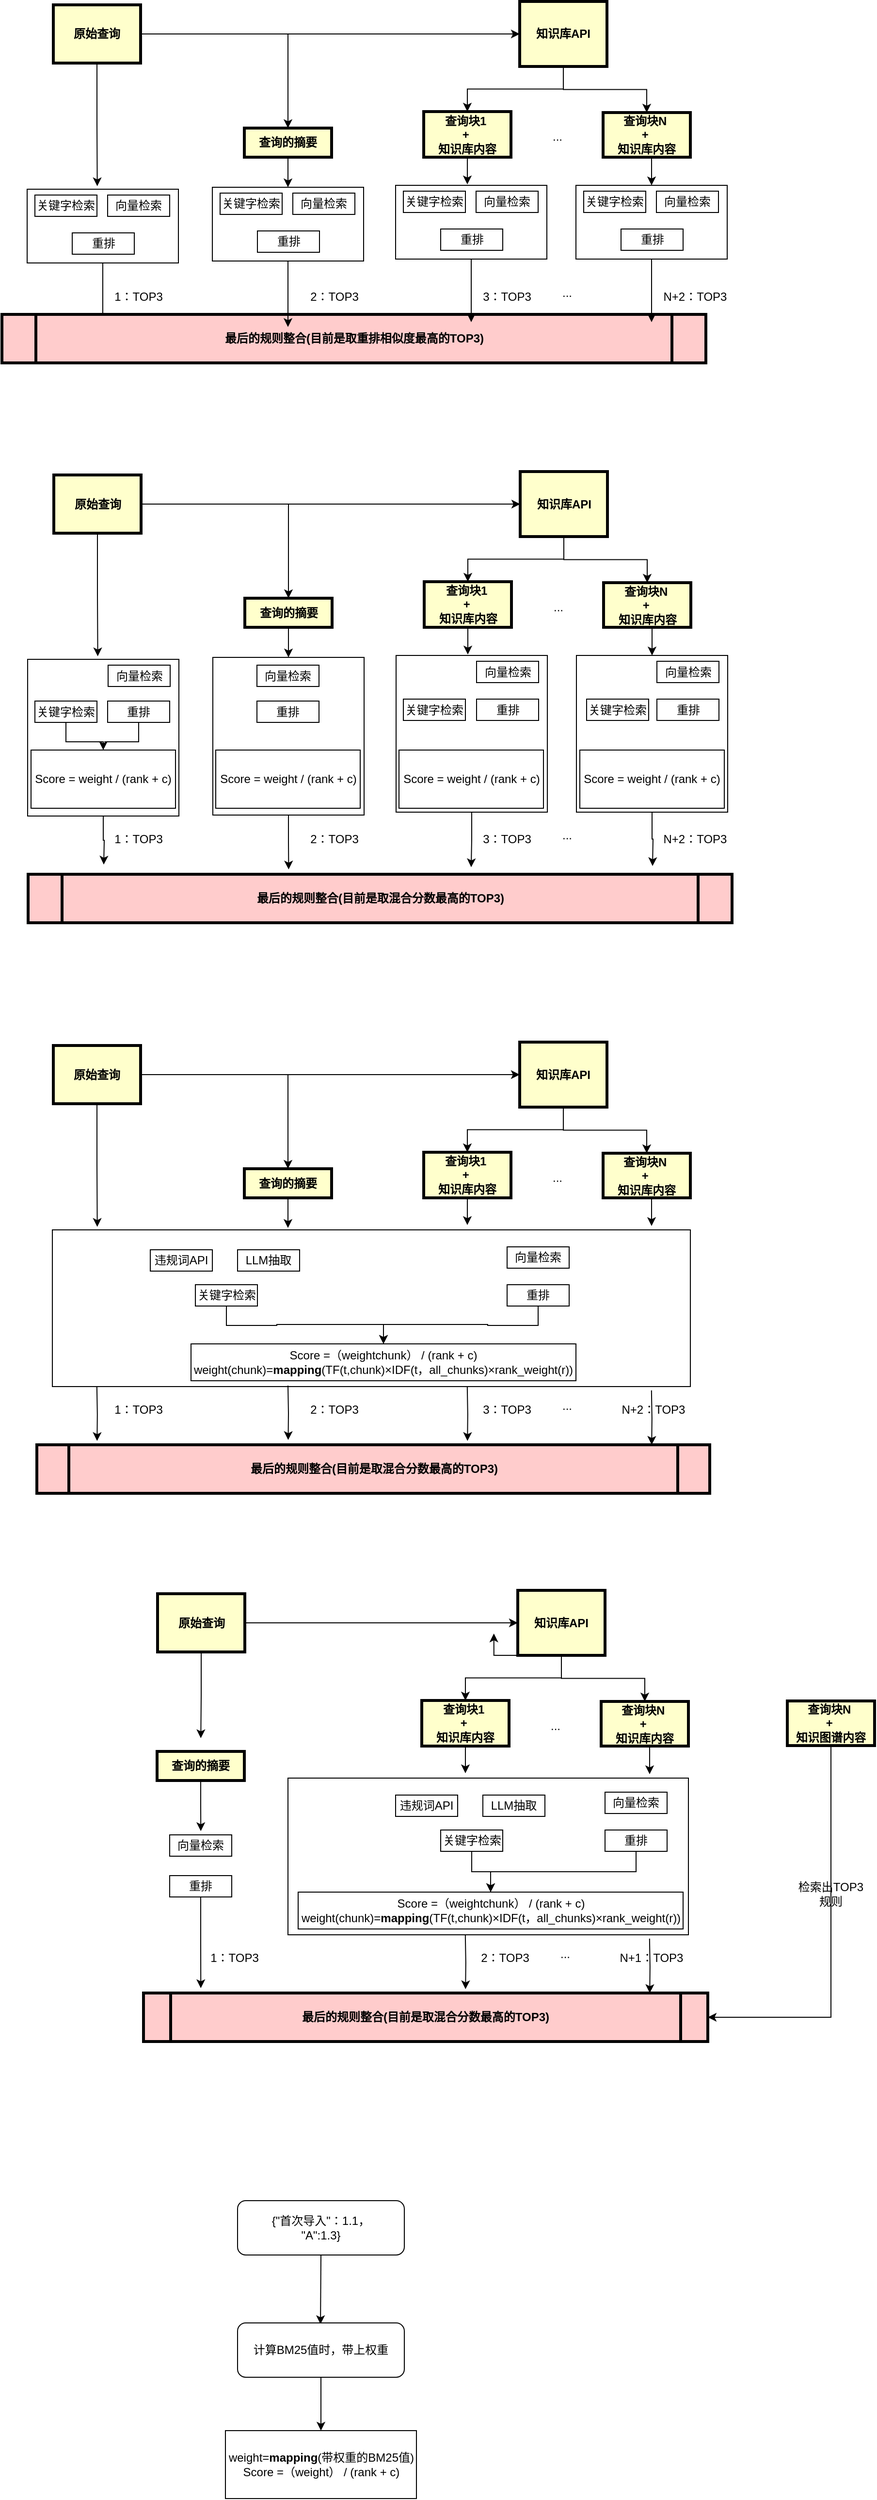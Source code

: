<mxfile version="26.0.4">
  <diagram name="Page-1" id="c7558073-3199-34d8-9f00-42111426c3f3">
    <mxGraphModel dx="732" dy="944" grid="0" gridSize="10" guides="1" tooltips="1" connect="1" arrows="1" fold="1" page="0" pageScale="1" pageWidth="826" pageHeight="1169" background="none" math="0" shadow="0">
      <root>
        <mxCell id="0" />
        <mxCell id="1" parent="0" />
        <mxCell id="18Gt26L3QcKM89W_5jB1-135" style="edgeStyle=orthogonalEdgeStyle;rounded=0;orthogonalLoop=1;jettySize=auto;html=1;exitX=0.5;exitY=1;exitDx=0;exitDy=0;" parent="1" source="18Gt26L3QcKM89W_5jB1-101" edge="1">
          <mxGeometry relative="1" as="geometry">
            <mxPoint x="267" y="382" as="targetPoint" />
          </mxGeometry>
        </mxCell>
        <mxCell id="18Gt26L3QcKM89W_5jB1-101" value="" style="rounded=0;whiteSpace=wrap;html=1;" parent="1" vertex="1">
          <mxGeometry x="189" y="244" width="156" height="76" as="geometry" />
        </mxCell>
        <mxCell id="18Gt26L3QcKM89W_5jB1-107" style="edgeStyle=orthogonalEdgeStyle;rounded=0;orthogonalLoop=1;jettySize=auto;html=1;exitX=1;exitY=0.5;exitDx=0;exitDy=0;entryX=0.5;entryY=0;entryDx=0;entryDy=0;" parent="1" source="3" target="18Gt26L3QcKM89W_5jB1-102" edge="1">
          <mxGeometry relative="1" as="geometry" />
        </mxCell>
        <mxCell id="18Gt26L3QcKM89W_5jB1-108" style="edgeStyle=orthogonalEdgeStyle;rounded=0;orthogonalLoop=1;jettySize=auto;html=1;exitX=0.5;exitY=1;exitDx=0;exitDy=0;" parent="1" source="3" edge="1">
          <mxGeometry relative="1" as="geometry">
            <mxPoint x="261.31" y="240.897" as="targetPoint" />
          </mxGeometry>
        </mxCell>
        <mxCell id="18Gt26L3QcKM89W_5jB1-118" value="" style="edgeStyle=orthogonalEdgeStyle;rounded=0;orthogonalLoop=1;jettySize=auto;html=1;" parent="1" source="3" target="18Gt26L3QcKM89W_5jB1-117" edge="1">
          <mxGeometry relative="1" as="geometry" />
        </mxCell>
        <mxCell id="3" value="原始查询" style="whiteSpace=wrap;align=center;verticalAlign=middle;fontStyle=1;strokeWidth=3;fillColor=#FFFFCC" parent="1" vertex="1">
          <mxGeometry x="216" y="54" width="90" height="60" as="geometry" />
        </mxCell>
        <mxCell id="5" value="最后的规则整合(目前是取重排相似度最高的TOP3)" style="shape=process;whiteSpace=wrap;align=center;verticalAlign=middle;size=0.048;fontStyle=1;strokeWidth=3;fillColor=#FFCCCC" parent="1" vertex="1">
          <mxGeometry x="163" y="373" width="726" height="50" as="geometry" />
        </mxCell>
        <mxCell id="18Gt26L3QcKM89W_5jB1-98" value="关键字检索" style="rounded=0;whiteSpace=wrap;html=1;" parent="1" vertex="1">
          <mxGeometry x="197" y="250" width="64" height="22" as="geometry" />
        </mxCell>
        <mxCell id="18Gt26L3QcKM89W_5jB1-99" value="向量检索" style="rounded=0;whiteSpace=wrap;html=1;" parent="1" vertex="1">
          <mxGeometry x="272" y="250" width="64" height="22" as="geometry" />
        </mxCell>
        <mxCell id="18Gt26L3QcKM89W_5jB1-100" value="重排" style="rounded=0;whiteSpace=wrap;html=1;" parent="1" vertex="1">
          <mxGeometry x="235.5" y="289" width="64" height="22" as="geometry" />
        </mxCell>
        <mxCell id="18Gt26L3QcKM89W_5jB1-109" style="edgeStyle=orthogonalEdgeStyle;rounded=0;orthogonalLoop=1;jettySize=auto;html=1;exitX=0.5;exitY=1;exitDx=0;exitDy=0;entryX=0.5;entryY=0;entryDx=0;entryDy=0;" parent="1" source="18Gt26L3QcKM89W_5jB1-102" target="18Gt26L3QcKM89W_5jB1-103" edge="1">
          <mxGeometry relative="1" as="geometry" />
        </mxCell>
        <mxCell id="18Gt26L3QcKM89W_5jB1-102" value="查询的摘要" style="whiteSpace=wrap;align=center;verticalAlign=middle;fontStyle=1;strokeWidth=3;fillColor=#FFFFCC" parent="1" vertex="1">
          <mxGeometry x="413" y="181" width="90" height="30" as="geometry" />
        </mxCell>
        <mxCell id="18Gt26L3QcKM89W_5jB1-124" style="edgeStyle=orthogonalEdgeStyle;rounded=0;orthogonalLoop=1;jettySize=auto;html=1;exitX=0.5;exitY=1;exitDx=0;exitDy=0;" parent="1" source="18Gt26L3QcKM89W_5jB1-103" edge="1">
          <mxGeometry relative="1" as="geometry">
            <mxPoint x="458" y="386" as="targetPoint" />
          </mxGeometry>
        </mxCell>
        <mxCell id="18Gt26L3QcKM89W_5jB1-103" value="" style="rounded=0;whiteSpace=wrap;html=1;" parent="1" vertex="1">
          <mxGeometry x="380" y="242" width="156" height="76" as="geometry" />
        </mxCell>
        <mxCell id="18Gt26L3QcKM89W_5jB1-104" value="关键字检索" style="rounded=0;whiteSpace=wrap;html=1;" parent="1" vertex="1">
          <mxGeometry x="388" y="248" width="64" height="22" as="geometry" />
        </mxCell>
        <mxCell id="18Gt26L3QcKM89W_5jB1-105" value="向量检索" style="rounded=0;whiteSpace=wrap;html=1;" parent="1" vertex="1">
          <mxGeometry x="463" y="248" width="64" height="22" as="geometry" />
        </mxCell>
        <mxCell id="18Gt26L3QcKM89W_5jB1-106" value="重排" style="rounded=0;whiteSpace=wrap;html=1;" parent="1" vertex="1">
          <mxGeometry x="426.5" y="287" width="64" height="22" as="geometry" />
        </mxCell>
        <mxCell id="18Gt26L3QcKM89W_5jB1-130" style="edgeStyle=orthogonalEdgeStyle;rounded=0;orthogonalLoop=1;jettySize=auto;html=1;exitX=0.5;exitY=1;exitDx=0;exitDy=0;" parent="1" source="18Gt26L3QcKM89W_5jB1-110" edge="1">
          <mxGeometry relative="1" as="geometry">
            <mxPoint x="647" y="381" as="targetPoint" />
          </mxGeometry>
        </mxCell>
        <mxCell id="18Gt26L3QcKM89W_5jB1-110" value="" style="rounded=0;whiteSpace=wrap;html=1;" parent="1" vertex="1">
          <mxGeometry x="569" y="240" width="156" height="76" as="geometry" />
        </mxCell>
        <mxCell id="18Gt26L3QcKM89W_5jB1-111" value="关键字检索" style="rounded=0;whiteSpace=wrap;html=1;" parent="1" vertex="1">
          <mxGeometry x="577" y="246" width="64" height="22" as="geometry" />
        </mxCell>
        <mxCell id="18Gt26L3QcKM89W_5jB1-112" value="向量检索" style="rounded=0;whiteSpace=wrap;html=1;" parent="1" vertex="1">
          <mxGeometry x="652" y="246" width="64" height="22" as="geometry" />
        </mxCell>
        <mxCell id="18Gt26L3QcKM89W_5jB1-113" value="重排" style="rounded=0;whiteSpace=wrap;html=1;" parent="1" vertex="1">
          <mxGeometry x="615.5" y="285" width="64" height="22" as="geometry" />
        </mxCell>
        <mxCell id="18Gt26L3QcKM89W_5jB1-121" style="edgeStyle=orthogonalEdgeStyle;rounded=0;orthogonalLoop=1;jettySize=auto;html=1;exitX=0.5;exitY=1;exitDx=0;exitDy=0;" parent="1" source="18Gt26L3QcKM89W_5jB1-114" edge="1">
          <mxGeometry relative="1" as="geometry">
            <mxPoint x="643" y="239" as="targetPoint" />
          </mxGeometry>
        </mxCell>
        <mxCell id="18Gt26L3QcKM89W_5jB1-114" value="查询块1 &#xa;+ &#xa;知识库内容" style="whiteSpace=wrap;align=center;verticalAlign=middle;fontStyle=1;strokeWidth=3;fillColor=#FFFFCC" parent="1" vertex="1">
          <mxGeometry x="598" y="164" width="90" height="47" as="geometry" />
        </mxCell>
        <mxCell id="18Gt26L3QcKM89W_5jB1-146" style="edgeStyle=orthogonalEdgeStyle;rounded=0;orthogonalLoop=1;jettySize=auto;html=1;exitX=0.5;exitY=1;exitDx=0;exitDy=0;entryX=0.5;entryY=0;entryDx=0;entryDy=0;" parent="1" source="18Gt26L3QcKM89W_5jB1-115" target="18Gt26L3QcKM89W_5jB1-131" edge="1">
          <mxGeometry relative="1" as="geometry" />
        </mxCell>
        <mxCell id="18Gt26L3QcKM89W_5jB1-115" value="查询块N &#xa;+ &#xa;知识库内容" style="whiteSpace=wrap;align=center;verticalAlign=middle;fontStyle=1;strokeWidth=3;fillColor=#FFFFCC" parent="1" vertex="1">
          <mxGeometry x="783" y="165" width="90" height="46" as="geometry" />
        </mxCell>
        <mxCell id="18Gt26L3QcKM89W_5jB1-119" style="edgeStyle=orthogonalEdgeStyle;rounded=0;orthogonalLoop=1;jettySize=auto;html=1;exitX=0.5;exitY=1;exitDx=0;exitDy=0;entryX=0.5;entryY=0;entryDx=0;entryDy=0;" parent="1" source="18Gt26L3QcKM89W_5jB1-117" target="18Gt26L3QcKM89W_5jB1-114" edge="1">
          <mxGeometry relative="1" as="geometry" />
        </mxCell>
        <mxCell id="18Gt26L3QcKM89W_5jB1-120" style="edgeStyle=orthogonalEdgeStyle;rounded=0;orthogonalLoop=1;jettySize=auto;html=1;exitX=0.5;exitY=1;exitDx=0;exitDy=0;entryX=0.5;entryY=0;entryDx=0;entryDy=0;" parent="1" source="18Gt26L3QcKM89W_5jB1-117" target="18Gt26L3QcKM89W_5jB1-115" edge="1">
          <mxGeometry relative="1" as="geometry" />
        </mxCell>
        <mxCell id="18Gt26L3QcKM89W_5jB1-117" value="知识库API" style="whiteSpace=wrap;align=center;verticalAlign=middle;fontStyle=1;strokeWidth=3;fillColor=#FFFFCC" parent="1" vertex="1">
          <mxGeometry x="697" y="50.5" width="90" height="67" as="geometry" />
        </mxCell>
        <mxCell id="18Gt26L3QcKM89W_5jB1-127" value="1：TOP3" style="text;html=1;align=center;verticalAlign=middle;whiteSpace=wrap;rounded=0;" parent="1" vertex="1">
          <mxGeometry x="274" y="340" width="60" height="30" as="geometry" />
        </mxCell>
        <mxCell id="18Gt26L3QcKM89W_5jB1-128" value="2：TOP3" style="text;html=1;align=center;verticalAlign=middle;whiteSpace=wrap;rounded=0;" parent="1" vertex="1">
          <mxGeometry x="476" y="340" width="60" height="30" as="geometry" />
        </mxCell>
        <mxCell id="18Gt26L3QcKM89W_5jB1-129" value="3：TOP3" style="text;html=1;align=center;verticalAlign=middle;whiteSpace=wrap;rounded=0;" parent="1" vertex="1">
          <mxGeometry x="654" y="340" width="60" height="30" as="geometry" />
        </mxCell>
        <mxCell id="18Gt26L3QcKM89W_5jB1-141" style="edgeStyle=orthogonalEdgeStyle;rounded=0;orthogonalLoop=1;jettySize=auto;html=1;exitX=0.5;exitY=1;exitDx=0;exitDy=0;" parent="1" source="18Gt26L3QcKM89W_5jB1-131" edge="1">
          <mxGeometry relative="1" as="geometry">
            <mxPoint x="833" y="381" as="targetPoint" />
          </mxGeometry>
        </mxCell>
        <mxCell id="18Gt26L3QcKM89W_5jB1-131" value="" style="rounded=0;whiteSpace=wrap;html=1;" parent="1" vertex="1">
          <mxGeometry x="755" y="240" width="156" height="76" as="geometry" />
        </mxCell>
        <mxCell id="18Gt26L3QcKM89W_5jB1-132" value="关键字检索" style="rounded=0;whiteSpace=wrap;html=1;" parent="1" vertex="1">
          <mxGeometry x="763" y="246" width="64" height="22" as="geometry" />
        </mxCell>
        <mxCell id="18Gt26L3QcKM89W_5jB1-133" value="向量检索" style="rounded=0;whiteSpace=wrap;html=1;" parent="1" vertex="1">
          <mxGeometry x="838" y="246" width="64" height="22" as="geometry" />
        </mxCell>
        <mxCell id="18Gt26L3QcKM89W_5jB1-134" value="重排" style="rounded=0;whiteSpace=wrap;html=1;" parent="1" vertex="1">
          <mxGeometry x="801.5" y="285" width="64" height="22" as="geometry" />
        </mxCell>
        <mxCell id="18Gt26L3QcKM89W_5jB1-140" value="..." style="text;html=1;align=center;verticalAlign=middle;whiteSpace=wrap;rounded=0;" parent="1" vertex="1">
          <mxGeometry x="706" y="175" width="60" height="30" as="geometry" />
        </mxCell>
        <mxCell id="18Gt26L3QcKM89W_5jB1-142" value="N+2：TOP3" style="text;html=1;align=center;verticalAlign=middle;whiteSpace=wrap;rounded=0;" parent="1" vertex="1">
          <mxGeometry x="840" y="340" width="76" height="30" as="geometry" />
        </mxCell>
        <mxCell id="18Gt26L3QcKM89W_5jB1-144" value="..." style="text;html=1;align=center;verticalAlign=middle;whiteSpace=wrap;rounded=0;" parent="1" vertex="1">
          <mxGeometry x="716" y="336" width="60" height="30" as="geometry" />
        </mxCell>
        <mxCell id="18Gt26L3QcKM89W_5jB1-147" style="edgeStyle=orthogonalEdgeStyle;rounded=0;orthogonalLoop=1;jettySize=auto;html=1;exitX=0.5;exitY=1;exitDx=0;exitDy=0;" parent="1" source="18Gt26L3QcKM89W_5jB1-148" edge="1">
          <mxGeometry relative="1" as="geometry">
            <mxPoint x="268" y="940" as="targetPoint" />
          </mxGeometry>
        </mxCell>
        <mxCell id="18Gt26L3QcKM89W_5jB1-148" value="" style="rounded=0;whiteSpace=wrap;html=1;" parent="1" vertex="1">
          <mxGeometry x="189.5" y="728.5" width="156" height="161.5" as="geometry" />
        </mxCell>
        <mxCell id="18Gt26L3QcKM89W_5jB1-149" style="edgeStyle=orthogonalEdgeStyle;rounded=0;orthogonalLoop=1;jettySize=auto;html=1;exitX=1;exitY=0.5;exitDx=0;exitDy=0;entryX=0.5;entryY=0;entryDx=0;entryDy=0;" parent="1" source="18Gt26L3QcKM89W_5jB1-152" target="18Gt26L3QcKM89W_5jB1-158" edge="1">
          <mxGeometry relative="1" as="geometry" />
        </mxCell>
        <mxCell id="18Gt26L3QcKM89W_5jB1-150" style="edgeStyle=orthogonalEdgeStyle;rounded=0;orthogonalLoop=1;jettySize=auto;html=1;exitX=0.5;exitY=1;exitDx=0;exitDy=0;" parent="1" source="18Gt26L3QcKM89W_5jB1-152" edge="1">
          <mxGeometry relative="1" as="geometry">
            <mxPoint x="261.81" y="725.397" as="targetPoint" />
          </mxGeometry>
        </mxCell>
        <mxCell id="18Gt26L3QcKM89W_5jB1-151" value="" style="edgeStyle=orthogonalEdgeStyle;rounded=0;orthogonalLoop=1;jettySize=auto;html=1;" parent="1" source="18Gt26L3QcKM89W_5jB1-152" target="18Gt26L3QcKM89W_5jB1-175" edge="1">
          <mxGeometry relative="1" as="geometry" />
        </mxCell>
        <mxCell id="18Gt26L3QcKM89W_5jB1-152" value="原始查询" style="whiteSpace=wrap;align=center;verticalAlign=middle;fontStyle=1;strokeWidth=3;fillColor=#FFFFCC" parent="1" vertex="1">
          <mxGeometry x="216.5" y="538.5" width="90" height="60" as="geometry" />
        </mxCell>
        <mxCell id="18Gt26L3QcKM89W_5jB1-153" value="最后的规则整合(目前是取混合分数最高的TOP3)" style="shape=process;whiteSpace=wrap;align=center;verticalAlign=middle;size=0.048;fontStyle=1;strokeWidth=3;fillColor=#FFCCCC" parent="1" vertex="1">
          <mxGeometry x="190" y="950" width="726" height="50" as="geometry" />
        </mxCell>
        <mxCell id="18Gt26L3QcKM89W_5jB1-195" style="edgeStyle=orthogonalEdgeStyle;rounded=0;orthogonalLoop=1;jettySize=auto;html=1;exitX=0.5;exitY=1;exitDx=0;exitDy=0;entryX=0.5;entryY=0;entryDx=0;entryDy=0;" parent="1" source="18Gt26L3QcKM89W_5jB1-154" target="18Gt26L3QcKM89W_5jB1-188" edge="1">
          <mxGeometry relative="1" as="geometry" />
        </mxCell>
        <mxCell id="18Gt26L3QcKM89W_5jB1-154" value="关键字检索" style="rounded=0;whiteSpace=wrap;html=1;" parent="1" vertex="1">
          <mxGeometry x="197" y="771.5" width="64" height="22" as="geometry" />
        </mxCell>
        <mxCell id="18Gt26L3QcKM89W_5jB1-155" value="向量检索" style="rounded=0;whiteSpace=wrap;html=1;" parent="1" vertex="1">
          <mxGeometry x="272.5" y="734.5" width="64" height="22" as="geometry" />
        </mxCell>
        <mxCell id="18Gt26L3QcKM89W_5jB1-196" style="edgeStyle=orthogonalEdgeStyle;rounded=0;orthogonalLoop=1;jettySize=auto;html=1;exitX=0.5;exitY=1;exitDx=0;exitDy=0;endArrow=none;endFill=0;" parent="1" source="18Gt26L3QcKM89W_5jB1-156" edge="1">
          <mxGeometry relative="1" as="geometry">
            <mxPoint x="268.118" y="813.294" as="targetPoint" />
          </mxGeometry>
        </mxCell>
        <mxCell id="18Gt26L3QcKM89W_5jB1-156" value="重排" style="rounded=0;whiteSpace=wrap;html=1;" parent="1" vertex="1">
          <mxGeometry x="272" y="771.5" width="64" height="22" as="geometry" />
        </mxCell>
        <mxCell id="18Gt26L3QcKM89W_5jB1-157" style="edgeStyle=orthogonalEdgeStyle;rounded=0;orthogonalLoop=1;jettySize=auto;html=1;exitX=0.5;exitY=1;exitDx=0;exitDy=0;entryX=0.5;entryY=0;entryDx=0;entryDy=0;" parent="1" source="18Gt26L3QcKM89W_5jB1-158" target="18Gt26L3QcKM89W_5jB1-160" edge="1">
          <mxGeometry relative="1" as="geometry" />
        </mxCell>
        <mxCell id="18Gt26L3QcKM89W_5jB1-158" value="查询的摘要" style="whiteSpace=wrap;align=center;verticalAlign=middle;fontStyle=1;strokeWidth=3;fillColor=#FFFFCC" parent="1" vertex="1">
          <mxGeometry x="413.5" y="665.5" width="90" height="30" as="geometry" />
        </mxCell>
        <mxCell id="18Gt26L3QcKM89W_5jB1-159" style="edgeStyle=orthogonalEdgeStyle;rounded=0;orthogonalLoop=1;jettySize=auto;html=1;exitX=0.5;exitY=1;exitDx=0;exitDy=0;" parent="1" source="18Gt26L3QcKM89W_5jB1-160" edge="1">
          <mxGeometry relative="1" as="geometry">
            <mxPoint x="458.5" y="870.5" as="targetPoint" />
          </mxGeometry>
        </mxCell>
        <mxCell id="18Gt26L3QcKM89W_5jB1-197" style="edgeStyle=orthogonalEdgeStyle;rounded=0;orthogonalLoop=1;jettySize=auto;html=1;exitX=0.5;exitY=1;exitDx=0;exitDy=0;" parent="1" source="18Gt26L3QcKM89W_5jB1-160" edge="1">
          <mxGeometry relative="1" as="geometry">
            <mxPoint x="458.706" y="945.059" as="targetPoint" />
          </mxGeometry>
        </mxCell>
        <mxCell id="18Gt26L3QcKM89W_5jB1-160" value="" style="rounded=0;whiteSpace=wrap;html=1;" parent="1" vertex="1">
          <mxGeometry x="380.5" y="726.5" width="156" height="162.5" as="geometry" />
        </mxCell>
        <mxCell id="18Gt26L3QcKM89W_5jB1-162" value="向量检索" style="rounded=0;whiteSpace=wrap;html=1;" parent="1" vertex="1">
          <mxGeometry x="426" y="734.5" width="64" height="22" as="geometry" />
        </mxCell>
        <mxCell id="18Gt26L3QcKM89W_5jB1-163" value="重排" style="rounded=0;whiteSpace=wrap;html=1;" parent="1" vertex="1">
          <mxGeometry x="426" y="771.5" width="64" height="22" as="geometry" />
        </mxCell>
        <mxCell id="18Gt26L3QcKM89W_5jB1-164" style="edgeStyle=orthogonalEdgeStyle;rounded=0;orthogonalLoop=1;jettySize=auto;html=1;exitX=0.5;exitY=1;exitDx=0;exitDy=0;" parent="1" source="18Gt26L3QcKM89W_5jB1-165" edge="1">
          <mxGeometry relative="1" as="geometry">
            <mxPoint x="647.5" y="865.5" as="targetPoint" />
          </mxGeometry>
        </mxCell>
        <mxCell id="18Gt26L3QcKM89W_5jB1-198" style="edgeStyle=orthogonalEdgeStyle;rounded=0;orthogonalLoop=1;jettySize=auto;html=1;exitX=0.5;exitY=1;exitDx=0;exitDy=0;" parent="1" source="18Gt26L3QcKM89W_5jB1-165" edge="1">
          <mxGeometry relative="1" as="geometry">
            <mxPoint x="646.941" y="942.706" as="targetPoint" />
          </mxGeometry>
        </mxCell>
        <mxCell id="18Gt26L3QcKM89W_5jB1-165" value="" style="rounded=0;whiteSpace=wrap;html=1;" parent="1" vertex="1">
          <mxGeometry x="569.5" y="724.5" width="156" height="161.5" as="geometry" />
        </mxCell>
        <mxCell id="18Gt26L3QcKM89W_5jB1-166" value="关键字检索" style="rounded=0;whiteSpace=wrap;html=1;" parent="1" vertex="1">
          <mxGeometry x="577" y="769.5" width="64" height="22" as="geometry" />
        </mxCell>
        <mxCell id="18Gt26L3QcKM89W_5jB1-167" value="向量检索" style="rounded=0;whiteSpace=wrap;html=1;" parent="1" vertex="1">
          <mxGeometry x="652.5" y="730.5" width="64" height="22" as="geometry" />
        </mxCell>
        <mxCell id="18Gt26L3QcKM89W_5jB1-168" value="重排" style="rounded=0;whiteSpace=wrap;html=1;" parent="1" vertex="1">
          <mxGeometry x="652.5" y="769.5" width="64" height="22" as="geometry" />
        </mxCell>
        <mxCell id="18Gt26L3QcKM89W_5jB1-169" style="edgeStyle=orthogonalEdgeStyle;rounded=0;orthogonalLoop=1;jettySize=auto;html=1;exitX=0.5;exitY=1;exitDx=0;exitDy=0;" parent="1" source="18Gt26L3QcKM89W_5jB1-170" edge="1">
          <mxGeometry relative="1" as="geometry">
            <mxPoint x="643.5" y="723.5" as="targetPoint" />
          </mxGeometry>
        </mxCell>
        <mxCell id="18Gt26L3QcKM89W_5jB1-170" value="查询块1 &#xa;+ &#xa;知识库内容" style="whiteSpace=wrap;align=center;verticalAlign=middle;fontStyle=1;strokeWidth=3;fillColor=#FFFFCC" parent="1" vertex="1">
          <mxGeometry x="598.5" y="648.5" width="90" height="47" as="geometry" />
        </mxCell>
        <mxCell id="18Gt26L3QcKM89W_5jB1-171" style="edgeStyle=orthogonalEdgeStyle;rounded=0;orthogonalLoop=1;jettySize=auto;html=1;exitX=0.5;exitY=1;exitDx=0;exitDy=0;entryX=0.5;entryY=0;entryDx=0;entryDy=0;" parent="1" source="18Gt26L3QcKM89W_5jB1-172" target="18Gt26L3QcKM89W_5jB1-180" edge="1">
          <mxGeometry relative="1" as="geometry" />
        </mxCell>
        <mxCell id="18Gt26L3QcKM89W_5jB1-172" value="查询块N &#xa;+ &#xa;知识库内容" style="whiteSpace=wrap;align=center;verticalAlign=middle;fontStyle=1;strokeWidth=3;fillColor=#FFFFCC" parent="1" vertex="1">
          <mxGeometry x="783.5" y="649.5" width="90" height="46" as="geometry" />
        </mxCell>
        <mxCell id="18Gt26L3QcKM89W_5jB1-173" style="edgeStyle=orthogonalEdgeStyle;rounded=0;orthogonalLoop=1;jettySize=auto;html=1;exitX=0.5;exitY=1;exitDx=0;exitDy=0;entryX=0.5;entryY=0;entryDx=0;entryDy=0;" parent="1" source="18Gt26L3QcKM89W_5jB1-175" target="18Gt26L3QcKM89W_5jB1-170" edge="1">
          <mxGeometry relative="1" as="geometry" />
        </mxCell>
        <mxCell id="18Gt26L3QcKM89W_5jB1-174" style="edgeStyle=orthogonalEdgeStyle;rounded=0;orthogonalLoop=1;jettySize=auto;html=1;exitX=0.5;exitY=1;exitDx=0;exitDy=0;entryX=0.5;entryY=0;entryDx=0;entryDy=0;" parent="1" source="18Gt26L3QcKM89W_5jB1-175" target="18Gt26L3QcKM89W_5jB1-172" edge="1">
          <mxGeometry relative="1" as="geometry" />
        </mxCell>
        <mxCell id="18Gt26L3QcKM89W_5jB1-175" value="知识库API" style="whiteSpace=wrap;align=center;verticalAlign=middle;fontStyle=1;strokeWidth=3;fillColor=#FFFFCC" parent="1" vertex="1">
          <mxGeometry x="697.5" y="535" width="90" height="67" as="geometry" />
        </mxCell>
        <mxCell id="18Gt26L3QcKM89W_5jB1-176" value="1：TOP3" style="text;html=1;align=center;verticalAlign=middle;whiteSpace=wrap;rounded=0;" parent="1" vertex="1">
          <mxGeometry x="274" y="899" width="60" height="30" as="geometry" />
        </mxCell>
        <mxCell id="18Gt26L3QcKM89W_5jB1-177" value="2：TOP3" style="text;html=1;align=center;verticalAlign=middle;whiteSpace=wrap;rounded=0;" parent="1" vertex="1">
          <mxGeometry x="476" y="899" width="60" height="30" as="geometry" />
        </mxCell>
        <mxCell id="18Gt26L3QcKM89W_5jB1-178" value="3：TOP3" style="text;html=1;align=center;verticalAlign=middle;whiteSpace=wrap;rounded=0;" parent="1" vertex="1">
          <mxGeometry x="654" y="899" width="60" height="30" as="geometry" />
        </mxCell>
        <mxCell id="18Gt26L3QcKM89W_5jB1-179" style="edgeStyle=orthogonalEdgeStyle;rounded=0;orthogonalLoop=1;jettySize=auto;html=1;exitX=0.5;exitY=1;exitDx=0;exitDy=0;" parent="1" source="18Gt26L3QcKM89W_5jB1-180" edge="1">
          <mxGeometry relative="1" as="geometry">
            <mxPoint x="833.5" y="865.5" as="targetPoint" />
          </mxGeometry>
        </mxCell>
        <mxCell id="18Gt26L3QcKM89W_5jB1-199" style="edgeStyle=orthogonalEdgeStyle;rounded=0;orthogonalLoop=1;jettySize=auto;html=1;exitX=0.5;exitY=1;exitDx=0;exitDy=0;" parent="1" source="18Gt26L3QcKM89W_5jB1-180" edge="1">
          <mxGeometry relative="1" as="geometry">
            <mxPoint x="834" y="941.529" as="targetPoint" />
          </mxGeometry>
        </mxCell>
        <mxCell id="18Gt26L3QcKM89W_5jB1-180" value="" style="rounded=0;whiteSpace=wrap;html=1;" parent="1" vertex="1">
          <mxGeometry x="755.5" y="724.5" width="156" height="161.5" as="geometry" />
        </mxCell>
        <mxCell id="18Gt26L3QcKM89W_5jB1-181" value="关键字检索" style="rounded=0;whiteSpace=wrap;html=1;" parent="1" vertex="1">
          <mxGeometry x="766" y="769.5" width="64" height="22" as="geometry" />
        </mxCell>
        <mxCell id="18Gt26L3QcKM89W_5jB1-182" value="向量检索" style="rounded=0;whiteSpace=wrap;html=1;" parent="1" vertex="1">
          <mxGeometry x="838.5" y="730.5" width="64" height="22" as="geometry" />
        </mxCell>
        <mxCell id="18Gt26L3QcKM89W_5jB1-183" value="重排" style="rounded=0;whiteSpace=wrap;html=1;" parent="1" vertex="1">
          <mxGeometry x="838.5" y="769.5" width="64" height="22" as="geometry" />
        </mxCell>
        <mxCell id="18Gt26L3QcKM89W_5jB1-184" value="..." style="text;html=1;align=center;verticalAlign=middle;whiteSpace=wrap;rounded=0;" parent="1" vertex="1">
          <mxGeometry x="706.5" y="659.5" width="60" height="30" as="geometry" />
        </mxCell>
        <mxCell id="18Gt26L3QcKM89W_5jB1-185" value="N+2：TOP3" style="text;html=1;align=center;verticalAlign=middle;whiteSpace=wrap;rounded=0;" parent="1" vertex="1">
          <mxGeometry x="840" y="899" width="76" height="30" as="geometry" />
        </mxCell>
        <mxCell id="18Gt26L3QcKM89W_5jB1-186" value="..." style="text;html=1;align=center;verticalAlign=middle;whiteSpace=wrap;rounded=0;" parent="1" vertex="1">
          <mxGeometry x="716" y="895" width="60" height="30" as="geometry" />
        </mxCell>
        <mxCell id="18Gt26L3QcKM89W_5jB1-188" value="Score = weight / (rank + c)" style="rounded=0;whiteSpace=wrap;html=1;" parent="1" vertex="1">
          <mxGeometry x="193" y="822" width="149" height="60" as="geometry" />
        </mxCell>
        <mxCell id="18Gt26L3QcKM89W_5jB1-189" value="Score = weight / (rank + c)" style="rounded=0;whiteSpace=wrap;html=1;" parent="1" vertex="1">
          <mxGeometry x="383.5" y="822" width="149" height="60" as="geometry" />
        </mxCell>
        <mxCell id="18Gt26L3QcKM89W_5jB1-193" value="Score = weight / (rank + c)" style="rounded=0;whiteSpace=wrap;html=1;" parent="1" vertex="1">
          <mxGeometry x="572.5" y="822" width="149" height="60" as="geometry" />
        </mxCell>
        <mxCell id="18Gt26L3QcKM89W_5jB1-194" value="Score = weight / (rank + c)" style="rounded=0;whiteSpace=wrap;html=1;" parent="1" vertex="1">
          <mxGeometry x="759" y="822" width="149" height="60" as="geometry" />
        </mxCell>
        <mxCell id="C2I1dSf4Ovgzt2lo41Az-6" value="" style="rounded=0;whiteSpace=wrap;html=1;" vertex="1" parent="1">
          <mxGeometry x="215" y="1316.5" width="658" height="161.5" as="geometry" />
        </mxCell>
        <mxCell id="C2I1dSf4Ovgzt2lo41Az-7" style="edgeStyle=orthogonalEdgeStyle;rounded=0;orthogonalLoop=1;jettySize=auto;html=1;exitX=1;exitY=0.5;exitDx=0;exitDy=0;entryX=0.5;entryY=0;entryDx=0;entryDy=0;" edge="1" parent="1" source="C2I1dSf4Ovgzt2lo41Az-10" target="C2I1dSf4Ovgzt2lo41Az-18">
          <mxGeometry relative="1" as="geometry" />
        </mxCell>
        <mxCell id="C2I1dSf4Ovgzt2lo41Az-8" style="edgeStyle=orthogonalEdgeStyle;rounded=0;orthogonalLoop=1;jettySize=auto;html=1;exitX=0.5;exitY=1;exitDx=0;exitDy=0;" edge="1" parent="1" source="C2I1dSf4Ovgzt2lo41Az-10">
          <mxGeometry relative="1" as="geometry">
            <mxPoint x="261.31" y="1313.397" as="targetPoint" />
          </mxGeometry>
        </mxCell>
        <mxCell id="C2I1dSf4Ovgzt2lo41Az-9" value="" style="edgeStyle=orthogonalEdgeStyle;rounded=0;orthogonalLoop=1;jettySize=auto;html=1;" edge="1" parent="1" source="C2I1dSf4Ovgzt2lo41Az-10" target="C2I1dSf4Ovgzt2lo41Az-37">
          <mxGeometry relative="1" as="geometry" />
        </mxCell>
        <mxCell id="C2I1dSf4Ovgzt2lo41Az-10" value="原始查询" style="whiteSpace=wrap;align=center;verticalAlign=middle;fontStyle=1;strokeWidth=3;fillColor=#FFFFCC" vertex="1" parent="1">
          <mxGeometry x="216" y="1126.5" width="90" height="60" as="geometry" />
        </mxCell>
        <mxCell id="C2I1dSf4Ovgzt2lo41Az-11" value="最后的规则整合(目前是取混合分数最高的TOP3)" style="shape=process;whiteSpace=wrap;align=center;verticalAlign=middle;size=0.048;fontStyle=1;strokeWidth=3;fillColor=#FFCCCC" vertex="1" parent="1">
          <mxGeometry x="199" y="1538" width="694" height="50" as="geometry" />
        </mxCell>
        <mxCell id="C2I1dSf4Ovgzt2lo41Az-12" style="edgeStyle=orthogonalEdgeStyle;rounded=0;orthogonalLoop=1;jettySize=auto;html=1;exitX=0.5;exitY=1;exitDx=0;exitDy=0;entryX=0.5;entryY=0;entryDx=0;entryDy=0;" edge="1" parent="1" source="C2I1dSf4Ovgzt2lo41Az-13" target="C2I1dSf4Ovgzt2lo41Az-50">
          <mxGeometry relative="1" as="geometry" />
        </mxCell>
        <mxCell id="C2I1dSf4Ovgzt2lo41Az-13" value="关键字检索" style="rounded=0;whiteSpace=wrap;html=1;" vertex="1" parent="1">
          <mxGeometry x="362.5" y="1373" width="64" height="22" as="geometry" />
        </mxCell>
        <mxCell id="C2I1dSf4Ovgzt2lo41Az-14" value="向量检索" style="rounded=0;whiteSpace=wrap;html=1;" vertex="1" parent="1">
          <mxGeometry x="684" y="1334" width="64" height="22" as="geometry" />
        </mxCell>
        <mxCell id="C2I1dSf4Ovgzt2lo41Az-67" style="edgeStyle=orthogonalEdgeStyle;rounded=0;orthogonalLoop=1;jettySize=auto;html=1;exitX=0.5;exitY=1;exitDx=0;exitDy=0;entryX=0.5;entryY=0;entryDx=0;entryDy=0;" edge="1" parent="1" source="C2I1dSf4Ovgzt2lo41Az-16" target="C2I1dSf4Ovgzt2lo41Az-50">
          <mxGeometry relative="1" as="geometry" />
        </mxCell>
        <mxCell id="C2I1dSf4Ovgzt2lo41Az-16" value="重排" style="rounded=0;whiteSpace=wrap;html=1;" vertex="1" parent="1">
          <mxGeometry x="684" y="1373" width="64" height="22" as="geometry" />
        </mxCell>
        <mxCell id="C2I1dSf4Ovgzt2lo41Az-17" style="edgeStyle=orthogonalEdgeStyle;rounded=0;orthogonalLoop=1;jettySize=auto;html=1;exitX=0.5;exitY=1;exitDx=0;exitDy=0;entryX=0.5;entryY=0;entryDx=0;entryDy=0;" edge="1" parent="1" source="C2I1dSf4Ovgzt2lo41Az-18">
          <mxGeometry relative="1" as="geometry">
            <mxPoint x="458.0" y="1314.5" as="targetPoint" />
          </mxGeometry>
        </mxCell>
        <mxCell id="C2I1dSf4Ovgzt2lo41Az-18" value="查询的摘要" style="whiteSpace=wrap;align=center;verticalAlign=middle;fontStyle=1;strokeWidth=3;fillColor=#FFFFCC" vertex="1" parent="1">
          <mxGeometry x="413" y="1253.5" width="90" height="30" as="geometry" />
        </mxCell>
        <mxCell id="C2I1dSf4Ovgzt2lo41Az-20" style="edgeStyle=orthogonalEdgeStyle;rounded=0;orthogonalLoop=1;jettySize=auto;html=1;exitX=0.5;exitY=1;exitDx=0;exitDy=0;" edge="1" parent="1">
          <mxGeometry relative="1" as="geometry">
            <mxPoint x="458.206" y="1533.059" as="targetPoint" />
            <mxPoint x="458.0" y="1477" as="sourcePoint" />
          </mxGeometry>
        </mxCell>
        <mxCell id="C2I1dSf4Ovgzt2lo41Az-31" style="edgeStyle=orthogonalEdgeStyle;rounded=0;orthogonalLoop=1;jettySize=auto;html=1;exitX=0.5;exitY=1;exitDx=0;exitDy=0;" edge="1" parent="1" source="C2I1dSf4Ovgzt2lo41Az-32">
          <mxGeometry relative="1" as="geometry">
            <mxPoint x="643" y="1311.5" as="targetPoint" />
          </mxGeometry>
        </mxCell>
        <mxCell id="C2I1dSf4Ovgzt2lo41Az-32" value="查询块1 &#xa;+ &#xa;知识库内容" style="whiteSpace=wrap;align=center;verticalAlign=middle;fontStyle=1;strokeWidth=3;fillColor=#FFFFCC" vertex="1" parent="1">
          <mxGeometry x="598" y="1236.5" width="90" height="47" as="geometry" />
        </mxCell>
        <mxCell id="C2I1dSf4Ovgzt2lo41Az-33" style="edgeStyle=orthogonalEdgeStyle;rounded=0;orthogonalLoop=1;jettySize=auto;html=1;exitX=0.5;exitY=1;exitDx=0;exitDy=0;entryX=0.5;entryY=0;entryDx=0;entryDy=0;" edge="1" parent="1" source="C2I1dSf4Ovgzt2lo41Az-34">
          <mxGeometry relative="1" as="geometry">
            <mxPoint x="833" y="1312.5" as="targetPoint" />
          </mxGeometry>
        </mxCell>
        <mxCell id="C2I1dSf4Ovgzt2lo41Az-34" value="查询块N &#xa;+ &#xa;知识库内容" style="whiteSpace=wrap;align=center;verticalAlign=middle;fontStyle=1;strokeWidth=3;fillColor=#FFFFCC" vertex="1" parent="1">
          <mxGeometry x="783" y="1237.5" width="90" height="46" as="geometry" />
        </mxCell>
        <mxCell id="C2I1dSf4Ovgzt2lo41Az-35" style="edgeStyle=orthogonalEdgeStyle;rounded=0;orthogonalLoop=1;jettySize=auto;html=1;exitX=0.5;exitY=1;exitDx=0;exitDy=0;entryX=0.5;entryY=0;entryDx=0;entryDy=0;" edge="1" parent="1" source="C2I1dSf4Ovgzt2lo41Az-37" target="C2I1dSf4Ovgzt2lo41Az-32">
          <mxGeometry relative="1" as="geometry" />
        </mxCell>
        <mxCell id="C2I1dSf4Ovgzt2lo41Az-36" style="edgeStyle=orthogonalEdgeStyle;rounded=0;orthogonalLoop=1;jettySize=auto;html=1;exitX=0.5;exitY=1;exitDx=0;exitDy=0;entryX=0.5;entryY=0;entryDx=0;entryDy=0;" edge="1" parent="1" source="C2I1dSf4Ovgzt2lo41Az-37" target="C2I1dSf4Ovgzt2lo41Az-34">
          <mxGeometry relative="1" as="geometry" />
        </mxCell>
        <mxCell id="C2I1dSf4Ovgzt2lo41Az-37" value="知识库API" style="whiteSpace=wrap;align=center;verticalAlign=middle;fontStyle=1;strokeWidth=3;fillColor=#FFFFCC" vertex="1" parent="1">
          <mxGeometry x="697" y="1123" width="90" height="67" as="geometry" />
        </mxCell>
        <mxCell id="C2I1dSf4Ovgzt2lo41Az-38" value="1：TOP3" style="text;html=1;align=center;verticalAlign=middle;whiteSpace=wrap;rounded=0;" vertex="1" parent="1">
          <mxGeometry x="273.5" y="1487" width="60" height="30" as="geometry" />
        </mxCell>
        <mxCell id="C2I1dSf4Ovgzt2lo41Az-39" value="2：TOP3" style="text;html=1;align=center;verticalAlign=middle;whiteSpace=wrap;rounded=0;" vertex="1" parent="1">
          <mxGeometry x="475.5" y="1487" width="60" height="30" as="geometry" />
        </mxCell>
        <mxCell id="C2I1dSf4Ovgzt2lo41Az-40" value="3：TOP3" style="text;html=1;align=center;verticalAlign=middle;whiteSpace=wrap;rounded=0;" vertex="1" parent="1">
          <mxGeometry x="653.5" y="1487" width="60" height="30" as="geometry" />
        </mxCell>
        <mxCell id="C2I1dSf4Ovgzt2lo41Az-47" value="..." style="text;html=1;align=center;verticalAlign=middle;whiteSpace=wrap;rounded=0;" vertex="1" parent="1">
          <mxGeometry x="706" y="1247.5" width="60" height="30" as="geometry" />
        </mxCell>
        <mxCell id="C2I1dSf4Ovgzt2lo41Az-48" value="N+2：TOP3" style="text;html=1;align=center;verticalAlign=middle;whiteSpace=wrap;rounded=0;" vertex="1" parent="1">
          <mxGeometry x="797" y="1487" width="76" height="30" as="geometry" />
        </mxCell>
        <mxCell id="C2I1dSf4Ovgzt2lo41Az-49" value="..." style="text;html=1;align=center;verticalAlign=middle;whiteSpace=wrap;rounded=0;" vertex="1" parent="1">
          <mxGeometry x="715.5" y="1483" width="60" height="30" as="geometry" />
        </mxCell>
        <mxCell id="C2I1dSf4Ovgzt2lo41Az-50" value="&lt;font&gt;Score =（weight&lt;font&gt;chunk&lt;/font&gt;） / (rank + c)&lt;/font&gt;&lt;div&gt;&lt;font&gt;&lt;span style=&quot;text-align: start;&quot; class=&quot;ne-text&quot;&gt;weight(chunk)=&lt;/span&gt;&lt;strong style=&quot;text-align: start;&quot;&gt;&lt;span class=&quot;ne-text&quot;&gt;mapping&lt;/span&gt;&lt;/strong&gt;&lt;span style=&quot;text-align: start;&quot; class=&quot;ne-text&quot;&gt;(TF(t,chunk)×IDF(t，all_chunks)×rank_weight(r))&lt;/span&gt;&lt;/font&gt;&lt;/div&gt;" style="rounded=0;whiteSpace=wrap;html=1;" vertex="1" parent="1">
          <mxGeometry x="358" y="1434" width="397" height="38" as="geometry" />
        </mxCell>
        <mxCell id="C2I1dSf4Ovgzt2lo41Az-62" value="违规词API" style="rounded=0;whiteSpace=wrap;html=1;" vertex="1" parent="1">
          <mxGeometry x="316" y="1337" width="64" height="22" as="geometry" />
        </mxCell>
        <mxCell id="C2I1dSf4Ovgzt2lo41Az-63" value="LLM抽取" style="rounded=0;whiteSpace=wrap;html=1;" vertex="1" parent="1">
          <mxGeometry x="406" y="1337" width="64" height="22" as="geometry" />
        </mxCell>
        <mxCell id="C2I1dSf4Ovgzt2lo41Az-69" style="edgeStyle=orthogonalEdgeStyle;rounded=0;orthogonalLoop=1;jettySize=auto;html=1;exitX=0.5;exitY=1;exitDx=0;exitDy=0;" edge="1" parent="1">
          <mxGeometry relative="1" as="geometry">
            <mxPoint x="261.116" y="1534.059" as="targetPoint" />
            <mxPoint x="260.91" y="1478" as="sourcePoint" />
          </mxGeometry>
        </mxCell>
        <mxCell id="C2I1dSf4Ovgzt2lo41Az-70" style="edgeStyle=orthogonalEdgeStyle;rounded=0;orthogonalLoop=1;jettySize=auto;html=1;exitX=0.5;exitY=1;exitDx=0;exitDy=0;" edge="1" parent="1">
          <mxGeometry relative="1" as="geometry">
            <mxPoint x="643.116" y="1534.059" as="targetPoint" />
            <mxPoint x="642.91" y="1478" as="sourcePoint" />
          </mxGeometry>
        </mxCell>
        <mxCell id="C2I1dSf4Ovgzt2lo41Az-71" style="edgeStyle=orthogonalEdgeStyle;rounded=0;orthogonalLoop=1;jettySize=auto;html=1;exitX=0.5;exitY=1;exitDx=0;exitDy=0;" edge="1" parent="1">
          <mxGeometry relative="1" as="geometry">
            <mxPoint x="833.116" y="1537.999" as="targetPoint" />
            <mxPoint x="832.91" y="1481.94" as="sourcePoint" />
          </mxGeometry>
        </mxCell>
        <mxCell id="C2I1dSf4Ovgzt2lo41Az-73" value="" style="rounded=0;whiteSpace=wrap;html=1;movable=1;resizable=1;rotatable=1;deletable=1;editable=1;locked=0;connectable=1;" vertex="1" parent="1">
          <mxGeometry x="458" y="1881.5" width="413" height="161.5" as="geometry" />
        </mxCell>
        <mxCell id="C2I1dSf4Ovgzt2lo41Az-76" value="" style="edgeStyle=orthogonalEdgeStyle;rounded=0;orthogonalLoop=1;jettySize=auto;html=1;" edge="1" parent="1" source="C2I1dSf4Ovgzt2lo41Az-77" target="C2I1dSf4Ovgzt2lo41Az-93">
          <mxGeometry relative="1" as="geometry" />
        </mxCell>
        <mxCell id="C2I1dSf4Ovgzt2lo41Az-114" style="edgeStyle=orthogonalEdgeStyle;rounded=0;orthogonalLoop=1;jettySize=auto;html=1;exitX=0.5;exitY=1;exitDx=0;exitDy=0;" edge="1" parent="1" source="C2I1dSf4Ovgzt2lo41Az-77">
          <mxGeometry relative="1" as="geometry">
            <mxPoint x="368.118" y="1840.353" as="targetPoint" />
          </mxGeometry>
        </mxCell>
        <mxCell id="C2I1dSf4Ovgzt2lo41Az-77" value="原始查询" style="whiteSpace=wrap;align=center;verticalAlign=middle;fontStyle=1;strokeWidth=3;fillColor=#FFFFCC" vertex="1" parent="1">
          <mxGeometry x="323.5" y="1691.5" width="90" height="60" as="geometry" />
        </mxCell>
        <mxCell id="C2I1dSf4Ovgzt2lo41Az-78" value="最后的规则整合(目前是取混合分数最高的TOP3)" style="shape=process;whiteSpace=wrap;align=center;verticalAlign=middle;size=0.048;fontStyle=1;strokeWidth=3;fillColor=#FFCCCC" vertex="1" parent="1">
          <mxGeometry x="309" y="2103" width="582" height="50" as="geometry" />
        </mxCell>
        <mxCell id="C2I1dSf4Ovgzt2lo41Az-79" style="edgeStyle=orthogonalEdgeStyle;rounded=0;orthogonalLoop=1;jettySize=auto;html=1;exitX=0.5;exitY=1;exitDx=0;exitDy=0;entryX=0.5;entryY=0;entryDx=0;entryDy=0;" edge="1" parent="1" source="C2I1dSf4Ovgzt2lo41Az-80" target="C2I1dSf4Ovgzt2lo41Az-100">
          <mxGeometry relative="1" as="geometry" />
        </mxCell>
        <mxCell id="C2I1dSf4Ovgzt2lo41Az-80" value="关键字检索" style="rounded=0;whiteSpace=wrap;html=1;" vertex="1" parent="1">
          <mxGeometry x="615.5" y="1935" width="64" height="22" as="geometry" />
        </mxCell>
        <mxCell id="C2I1dSf4Ovgzt2lo41Az-81" value="向量检索" style="rounded=0;whiteSpace=wrap;html=1;" vertex="1" parent="1">
          <mxGeometry x="785" y="1896" width="64" height="22" as="geometry" />
        </mxCell>
        <mxCell id="C2I1dSf4Ovgzt2lo41Az-82" style="edgeStyle=orthogonalEdgeStyle;rounded=0;orthogonalLoop=1;jettySize=auto;html=1;exitX=0.5;exitY=1;exitDx=0;exitDy=0;entryX=0.5;entryY=0;entryDx=0;entryDy=0;" edge="1" parent="1" source="C2I1dSf4Ovgzt2lo41Az-83" target="C2I1dSf4Ovgzt2lo41Az-100">
          <mxGeometry relative="1" as="geometry" />
        </mxCell>
        <mxCell id="C2I1dSf4Ovgzt2lo41Az-83" value="重排" style="rounded=0;whiteSpace=wrap;html=1;" vertex="1" parent="1">
          <mxGeometry x="785" y="1935" width="64" height="22" as="geometry" />
        </mxCell>
        <mxCell id="C2I1dSf4Ovgzt2lo41Az-110" style="edgeStyle=orthogonalEdgeStyle;rounded=0;orthogonalLoop=1;jettySize=auto;html=1;exitX=0.5;exitY=1;exitDx=0;exitDy=0;" edge="1" parent="1" source="C2I1dSf4Ovgzt2lo41Az-85">
          <mxGeometry relative="1" as="geometry">
            <mxPoint x="368.118" y="1936.118" as="targetPoint" />
          </mxGeometry>
        </mxCell>
        <mxCell id="C2I1dSf4Ovgzt2lo41Az-85" value="查询的摘要" style="whiteSpace=wrap;align=center;verticalAlign=middle;fontStyle=1;strokeWidth=3;fillColor=#FFFFCC" vertex="1" parent="1">
          <mxGeometry x="323" y="1854" width="90" height="30" as="geometry" />
        </mxCell>
        <mxCell id="C2I1dSf4Ovgzt2lo41Az-87" style="edgeStyle=orthogonalEdgeStyle;rounded=0;orthogonalLoop=1;jettySize=auto;html=1;exitX=0.5;exitY=1;exitDx=0;exitDy=0;" edge="1" parent="1" source="C2I1dSf4Ovgzt2lo41Az-88">
          <mxGeometry relative="1" as="geometry">
            <mxPoint x="641" y="1876.5" as="targetPoint" />
          </mxGeometry>
        </mxCell>
        <mxCell id="C2I1dSf4Ovgzt2lo41Az-88" value="查询块1 &#xa;+ &#xa;知识库内容" style="whiteSpace=wrap;align=center;verticalAlign=middle;fontStyle=1;strokeWidth=3;fillColor=#FFFFCC" vertex="1" parent="1">
          <mxGeometry x="596" y="1801.5" width="90" height="47" as="geometry" />
        </mxCell>
        <mxCell id="C2I1dSf4Ovgzt2lo41Az-89" style="edgeStyle=orthogonalEdgeStyle;rounded=0;orthogonalLoop=1;jettySize=auto;html=1;exitX=0.5;exitY=1;exitDx=0;exitDy=0;entryX=0.5;entryY=0;entryDx=0;entryDy=0;" edge="1" parent="1" source="C2I1dSf4Ovgzt2lo41Az-90">
          <mxGeometry relative="1" as="geometry">
            <mxPoint x="831" y="1877.5" as="targetPoint" />
          </mxGeometry>
        </mxCell>
        <mxCell id="C2I1dSf4Ovgzt2lo41Az-90" value="查询块N &#xa;+ &#xa;知识库内容" style="whiteSpace=wrap;align=center;verticalAlign=middle;fontStyle=1;strokeWidth=3;fillColor=#FFFFCC" vertex="1" parent="1">
          <mxGeometry x="781" y="1802.5" width="90" height="46" as="geometry" />
        </mxCell>
        <mxCell id="C2I1dSf4Ovgzt2lo41Az-91" style="edgeStyle=orthogonalEdgeStyle;rounded=0;orthogonalLoop=1;jettySize=auto;html=1;exitX=0.5;exitY=1;exitDx=0;exitDy=0;entryX=0.5;entryY=0;entryDx=0;entryDy=0;" edge="1" parent="1" source="C2I1dSf4Ovgzt2lo41Az-93" target="C2I1dSf4Ovgzt2lo41Az-88">
          <mxGeometry relative="1" as="geometry" />
        </mxCell>
        <mxCell id="C2I1dSf4Ovgzt2lo41Az-92" style="edgeStyle=orthogonalEdgeStyle;rounded=0;orthogonalLoop=1;jettySize=auto;html=1;exitX=0.5;exitY=1;exitDx=0;exitDy=0;entryX=0.5;entryY=0;entryDx=0;entryDy=0;" edge="1" parent="1" source="C2I1dSf4Ovgzt2lo41Az-93" target="C2I1dSf4Ovgzt2lo41Az-90">
          <mxGeometry relative="1" as="geometry" />
        </mxCell>
        <mxCell id="C2I1dSf4Ovgzt2lo41Az-124" style="edgeStyle=orthogonalEdgeStyle;rounded=0;orthogonalLoop=1;jettySize=auto;html=1;exitX=0;exitY=1;exitDx=0;exitDy=0;" edge="1" parent="1" source="C2I1dSf4Ovgzt2lo41Az-93">
          <mxGeometry relative="1" as="geometry">
            <mxPoint x="670.353" y="1732.471" as="targetPoint" />
          </mxGeometry>
        </mxCell>
        <mxCell id="C2I1dSf4Ovgzt2lo41Az-93" value="知识库API" style="whiteSpace=wrap;align=center;verticalAlign=middle;fontStyle=1;strokeWidth=3;fillColor=#FFFFCC" vertex="1" parent="1">
          <mxGeometry x="695" y="1688" width="90" height="67" as="geometry" />
        </mxCell>
        <mxCell id="C2I1dSf4Ovgzt2lo41Az-94" value="1：TOP3" style="text;html=1;align=center;verticalAlign=middle;whiteSpace=wrap;rounded=0;" vertex="1" parent="1">
          <mxGeometry x="373" y="2052" width="60" height="30" as="geometry" />
        </mxCell>
        <mxCell id="C2I1dSf4Ovgzt2lo41Az-96" value="2：TOP3" style="text;html=1;align=center;verticalAlign=middle;whiteSpace=wrap;rounded=0;" vertex="1" parent="1">
          <mxGeometry x="651.5" y="2052" width="60" height="30" as="geometry" />
        </mxCell>
        <mxCell id="C2I1dSf4Ovgzt2lo41Az-97" value="..." style="text;html=1;align=center;verticalAlign=middle;whiteSpace=wrap;rounded=0;" vertex="1" parent="1">
          <mxGeometry x="704" y="1812.5" width="60" height="30" as="geometry" />
        </mxCell>
        <mxCell id="C2I1dSf4Ovgzt2lo41Az-98" value="N+1：TOP3" style="text;html=1;align=center;verticalAlign=middle;whiteSpace=wrap;rounded=0;" vertex="1" parent="1">
          <mxGeometry x="795" y="2052" width="76" height="30" as="geometry" />
        </mxCell>
        <mxCell id="C2I1dSf4Ovgzt2lo41Az-99" value="..." style="text;html=1;align=center;verticalAlign=middle;whiteSpace=wrap;rounded=0;" vertex="1" parent="1">
          <mxGeometry x="713.5" y="2048" width="60" height="30" as="geometry" />
        </mxCell>
        <mxCell id="C2I1dSf4Ovgzt2lo41Az-100" value="&lt;font&gt;Score =（weight&lt;font&gt;chunk&lt;/font&gt;） / (rank + c)&lt;/font&gt;&lt;div&gt;&lt;font&gt;&lt;span style=&quot;text-align: start;&quot; class=&quot;ne-text&quot;&gt;weight(chunk)=&lt;/span&gt;&lt;strong style=&quot;text-align: start;&quot;&gt;&lt;span class=&quot;ne-text&quot;&gt;mapping&lt;/span&gt;&lt;/strong&gt;&lt;span style=&quot;text-align: start;&quot; class=&quot;ne-text&quot;&gt;(TF(t,chunk)×IDF(t，all_chunks)×rank_weight(r))&lt;/span&gt;&lt;/font&gt;&lt;/div&gt;" style="rounded=0;whiteSpace=wrap;html=1;" vertex="1" parent="1">
          <mxGeometry x="468.5" y="1999" width="397" height="38" as="geometry" />
        </mxCell>
        <mxCell id="C2I1dSf4Ovgzt2lo41Az-101" value="违规词API" style="rounded=0;whiteSpace=wrap;html=1;" vertex="1" parent="1">
          <mxGeometry x="569" y="1899" width="64" height="22" as="geometry" />
        </mxCell>
        <mxCell id="C2I1dSf4Ovgzt2lo41Az-102" value="LLM抽取" style="rounded=0;whiteSpace=wrap;html=1;" vertex="1" parent="1">
          <mxGeometry x="659" y="1899" width="64" height="22" as="geometry" />
        </mxCell>
        <mxCell id="C2I1dSf4Ovgzt2lo41Az-104" style="edgeStyle=orthogonalEdgeStyle;rounded=0;orthogonalLoop=1;jettySize=auto;html=1;exitX=0.5;exitY=1;exitDx=0;exitDy=0;" edge="1" parent="1">
          <mxGeometry relative="1" as="geometry">
            <mxPoint x="641.116" y="2099.059" as="targetPoint" />
            <mxPoint x="640.91" y="2043" as="sourcePoint" />
          </mxGeometry>
        </mxCell>
        <mxCell id="C2I1dSf4Ovgzt2lo41Az-105" style="edgeStyle=orthogonalEdgeStyle;rounded=0;orthogonalLoop=1;jettySize=auto;html=1;exitX=0.5;exitY=1;exitDx=0;exitDy=0;" edge="1" parent="1">
          <mxGeometry relative="1" as="geometry">
            <mxPoint x="831.116" y="2102.999" as="targetPoint" />
            <mxPoint x="830.91" y="2046.94" as="sourcePoint" />
          </mxGeometry>
        </mxCell>
        <mxCell id="C2I1dSf4Ovgzt2lo41Az-108" value="向量检索" style="rounded=0;whiteSpace=wrap;html=1;" vertex="1" parent="1">
          <mxGeometry x="336" y="1940" width="64" height="22" as="geometry" />
        </mxCell>
        <mxCell id="C2I1dSf4Ovgzt2lo41Az-112" style="edgeStyle=orthogonalEdgeStyle;rounded=0;orthogonalLoop=1;jettySize=auto;html=1;exitX=0.5;exitY=1;exitDx=0;exitDy=0;" edge="1" parent="1" source="C2I1dSf4Ovgzt2lo41Az-109">
          <mxGeometry relative="1" as="geometry">
            <mxPoint x="368.118" y="2098" as="targetPoint" />
          </mxGeometry>
        </mxCell>
        <mxCell id="C2I1dSf4Ovgzt2lo41Az-109" value="重排" style="rounded=0;whiteSpace=wrap;html=1;" vertex="1" parent="1">
          <mxGeometry x="336" y="1982" width="64" height="22" as="geometry" />
        </mxCell>
        <mxCell id="C2I1dSf4Ovgzt2lo41Az-116" style="edgeStyle=orthogonalEdgeStyle;rounded=0;orthogonalLoop=1;jettySize=auto;html=1;exitX=0.5;exitY=1;exitDx=0;exitDy=0;entryX=1;entryY=0.5;entryDx=0;entryDy=0;" edge="1" parent="1" source="C2I1dSf4Ovgzt2lo41Az-115" target="C2I1dSf4Ovgzt2lo41Az-78">
          <mxGeometry relative="1" as="geometry">
            <mxPoint x="1017.529" y="2053.294" as="targetPoint" />
          </mxGeometry>
        </mxCell>
        <mxCell id="C2I1dSf4Ovgzt2lo41Az-115" value="查询块N &#xa;+ &#xa;知识图谱内容" style="whiteSpace=wrap;align=center;verticalAlign=middle;fontStyle=1;strokeWidth=3;fillColor=#FFFFCC" vertex="1" parent="1">
          <mxGeometry x="973" y="1802" width="90" height="46" as="geometry" />
        </mxCell>
        <mxCell id="C2I1dSf4Ovgzt2lo41Az-117" value="检索出TOP3规则" style="text;html=1;align=center;verticalAlign=middle;whiteSpace=wrap;rounded=0;" vertex="1" parent="1">
          <mxGeometry x="980" y="1986" width="76" height="30" as="geometry" />
        </mxCell>
        <mxCell id="C2I1dSf4Ovgzt2lo41Az-120" style="edgeStyle=orthogonalEdgeStyle;rounded=0;orthogonalLoop=1;jettySize=auto;html=1;exitX=0.5;exitY=1;exitDx=0;exitDy=0;" edge="1" parent="1" source="C2I1dSf4Ovgzt2lo41Az-119">
          <mxGeometry relative="1" as="geometry">
            <mxPoint x="491.529" y="2444.235" as="targetPoint" />
          </mxGeometry>
        </mxCell>
        <mxCell id="C2I1dSf4Ovgzt2lo41Az-119" value="{&quot;首次导入&quot;：1.1，&lt;div&gt;&quot;A&quot;:1.3}&lt;/div&gt;" style="rounded=1;whiteSpace=wrap;html=1;" vertex="1" parent="1">
          <mxGeometry x="406" y="2317" width="172" height="56" as="geometry" />
        </mxCell>
        <mxCell id="C2I1dSf4Ovgzt2lo41Az-123" style="edgeStyle=orthogonalEdgeStyle;rounded=0;orthogonalLoop=1;jettySize=auto;html=1;exitX=0.5;exitY=1;exitDx=0;exitDy=0;entryX=0.5;entryY=0;entryDx=0;entryDy=0;" edge="1" parent="1" source="C2I1dSf4Ovgzt2lo41Az-121" target="C2I1dSf4Ovgzt2lo41Az-122">
          <mxGeometry relative="1" as="geometry" />
        </mxCell>
        <mxCell id="C2I1dSf4Ovgzt2lo41Az-121" value="计算BM25值时，带上权重" style="rounded=1;whiteSpace=wrap;html=1;" vertex="1" parent="1">
          <mxGeometry x="406" y="2443" width="172" height="56" as="geometry" />
        </mxCell>
        <mxCell id="C2I1dSf4Ovgzt2lo41Az-122" value="&lt;span style=&quot;text-align: start;&quot; class=&quot;ne-text&quot;&gt;weight=&lt;/span&gt;&lt;strong style=&quot;text-align: start;&quot;&gt;&lt;span class=&quot;ne-text&quot;&gt;mapping&lt;/span&gt;&lt;/strong&gt;&lt;span style=&quot;text-align: start;&quot; class=&quot;ne-text&quot;&gt;(带权重的BM25值)&lt;/span&gt;&lt;br&gt;&lt;div&gt;&lt;span style=&quot;text-align: start;&quot; class=&quot;ne-text&quot;&gt;&lt;span style=&quot;text-align: center;&quot;&gt;Score =（weight） / (rank + c)&lt;/span&gt;&lt;br&gt;&lt;/span&gt;&lt;/div&gt;" style="rounded=0;whiteSpace=wrap;html=1;" vertex="1" parent="1">
          <mxGeometry x="393.5" y="2554" width="197" height="70" as="geometry" />
        </mxCell>
      </root>
    </mxGraphModel>
  </diagram>
</mxfile>
